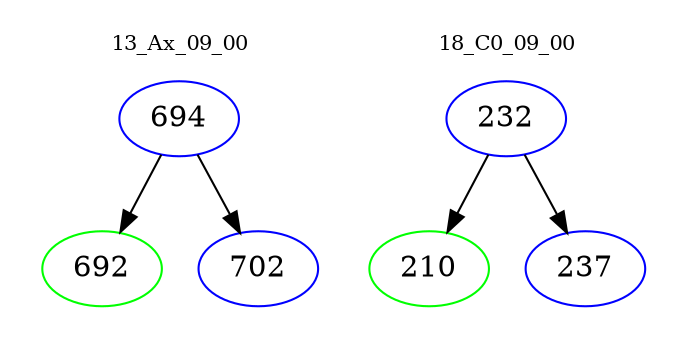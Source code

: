 digraph{
subgraph cluster_0 {
color = white
label = "13_Ax_09_00";
fontsize=10;
T0_694 [label="694", color="blue"]
T0_694 -> T0_692 [color="black"]
T0_692 [label="692", color="green"]
T0_694 -> T0_702 [color="black"]
T0_702 [label="702", color="blue"]
}
subgraph cluster_1 {
color = white
label = "18_C0_09_00";
fontsize=10;
T1_232 [label="232", color="blue"]
T1_232 -> T1_210 [color="black"]
T1_210 [label="210", color="green"]
T1_232 -> T1_237 [color="black"]
T1_237 [label="237", color="blue"]
}
}
